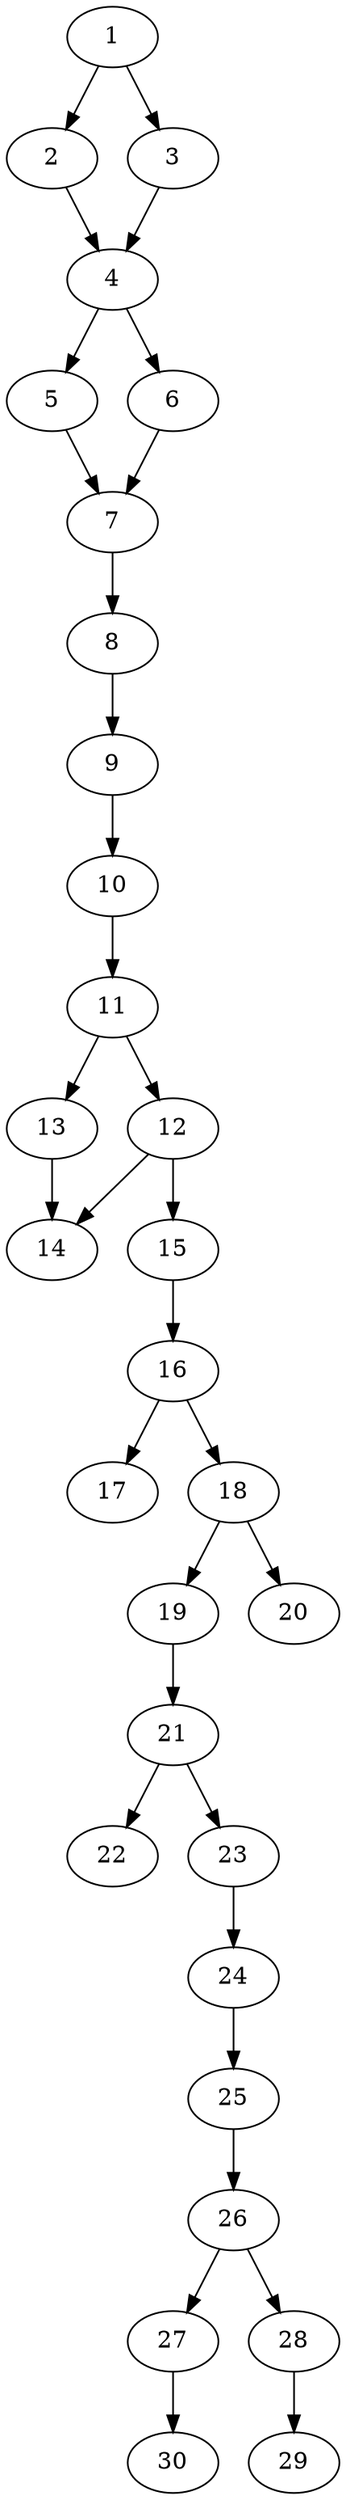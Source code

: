 // DAG automatically generated by daggen at Thu Oct  3 14:04:19 2019
// ./daggen --dot -n 30 --ccr 0.4 --fat 0.3 --regular 0.9 --density 0.7 --mindata 5242880 --maxdata 52428800 
digraph G {
  1 [size="88995840", alpha="0.10", expect_size="35598336"] 
  1 -> 2 [size ="35598336"]
  1 -> 3 [size ="35598336"]
  2 [size="68846080", alpha="0.16", expect_size="27538432"] 
  2 -> 4 [size ="27538432"]
  3 [size="126417920", alpha="0.06", expect_size="50567168"] 
  3 -> 4 [size ="50567168"]
  4 [size="77959680", alpha="0.00", expect_size="31183872"] 
  4 -> 5 [size ="31183872"]
  4 -> 6 [size ="31183872"]
  5 [size="81372160", alpha="0.07", expect_size="32548864"] 
  5 -> 7 [size ="32548864"]
  6 [size="114977280", alpha="0.16", expect_size="45990912"] 
  6 -> 7 [size ="45990912"]
  7 [size="48762880", alpha="0.06", expect_size="19505152"] 
  7 -> 8 [size ="19505152"]
  8 [size="68152320", alpha="0.00", expect_size="27260928"] 
  8 -> 9 [size ="27260928"]
  9 [size="78325760", alpha="0.04", expect_size="31330304"] 
  9 -> 10 [size ="31330304"]
  10 [size="15334400", alpha="0.00", expect_size="6133760"] 
  10 -> 11 [size ="6133760"]
  11 [size="115018240", alpha="0.11", expect_size="46007296"] 
  11 -> 12 [size ="46007296"]
  11 -> 13 [size ="46007296"]
  12 [size="54028800", alpha="0.06", expect_size="21611520"] 
  12 -> 14 [size ="21611520"]
  12 -> 15 [size ="21611520"]
  13 [size="30461440", alpha="0.06", expect_size="12184576"] 
  13 -> 14 [size ="12184576"]
  14 [size="66979840", alpha="0.08", expect_size="26791936"] 
  15 [size="69501440", alpha="0.09", expect_size="27800576"] 
  15 -> 16 [size ="27800576"]
  16 [size="109178880", alpha="0.11", expect_size="43671552"] 
  16 -> 17 [size ="43671552"]
  16 -> 18 [size ="43671552"]
  17 [size="87057920", alpha="0.07", expect_size="34823168"] 
  18 [size="124500480", alpha="0.19", expect_size="49800192"] 
  18 -> 19 [size ="49800192"]
  18 -> 20 [size ="49800192"]
  19 [size="126791680", alpha="0.07", expect_size="50716672"] 
  19 -> 21 [size ="50716672"]
  20 [size="34263040", alpha="0.03", expect_size="13705216"] 
  21 [size="34636800", alpha="0.12", expect_size="13854720"] 
  21 -> 22 [size ="13854720"]
  21 -> 23 [size ="13854720"]
  22 [size="99384320", alpha="0.10", expect_size="39753728"] 
  23 [size="18035200", alpha="0.08", expect_size="7214080"] 
  23 -> 24 [size ="7214080"]
  24 [size="51622400", alpha="0.17", expect_size="20648960"] 
  24 -> 25 [size ="20648960"]
  25 [size="98055680", alpha="0.17", expect_size="39222272"] 
  25 -> 26 [size ="39222272"]
  26 [size="30676480", alpha="0.14", expect_size="12270592"] 
  26 -> 27 [size ="12270592"]
  26 -> 28 [size ="12270592"]
  27 [size="93690880", alpha="0.18", expect_size="37476352"] 
  27 -> 30 [size ="37476352"]
  28 [size="14213120", alpha="0.10", expect_size="5685248"] 
  28 -> 29 [size ="5685248"]
  29 [size="127710720", alpha="0.14", expect_size="51084288"] 
  30 [size="51379200", alpha="0.18", expect_size="20551680"] 
}
